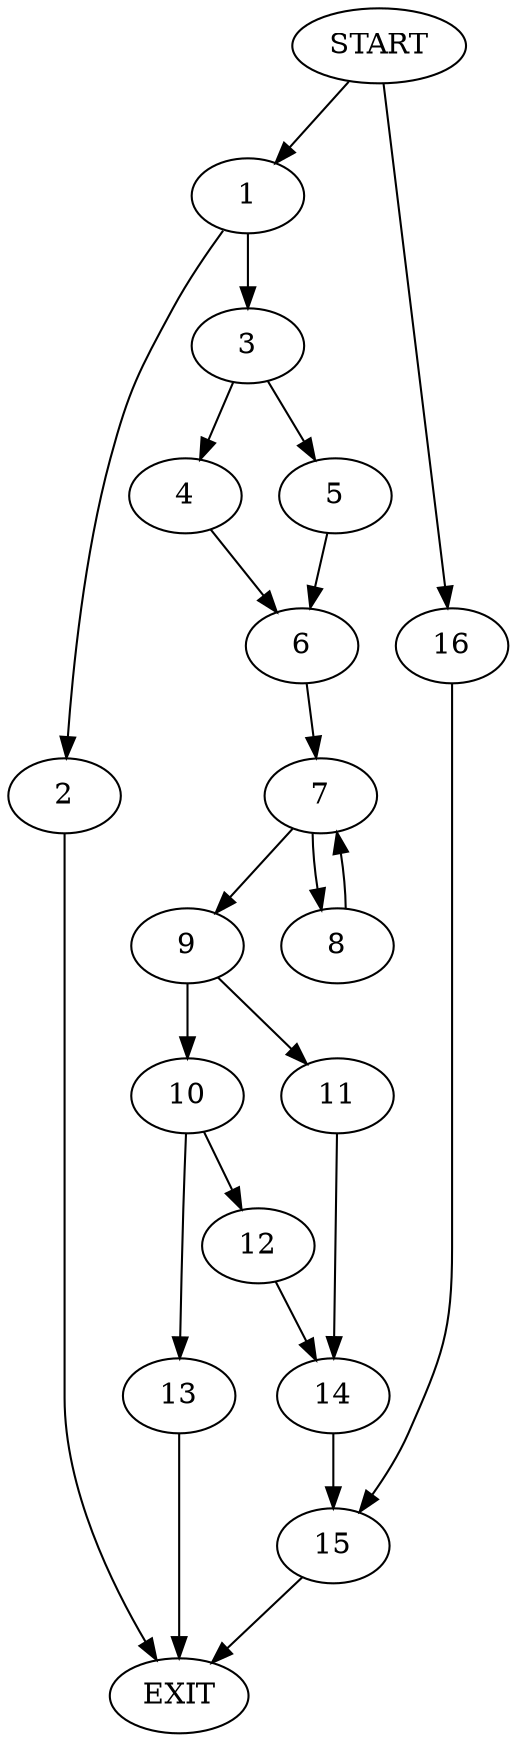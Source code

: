 digraph {
0 [label="START"]
17 [label="EXIT"]
0 -> 1
1 -> 2
1 -> 3
2 -> 17
3 -> 4
3 -> 5
5 -> 6
4 -> 6
6 -> 7
7 -> 8
7 -> 9
8 -> 7
9 -> 10
9 -> 11
10 -> 12
10 -> 13
11 -> 14
14 -> 15
13 -> 17
12 -> 14
15 -> 17
0 -> 16
16 -> 15
}
